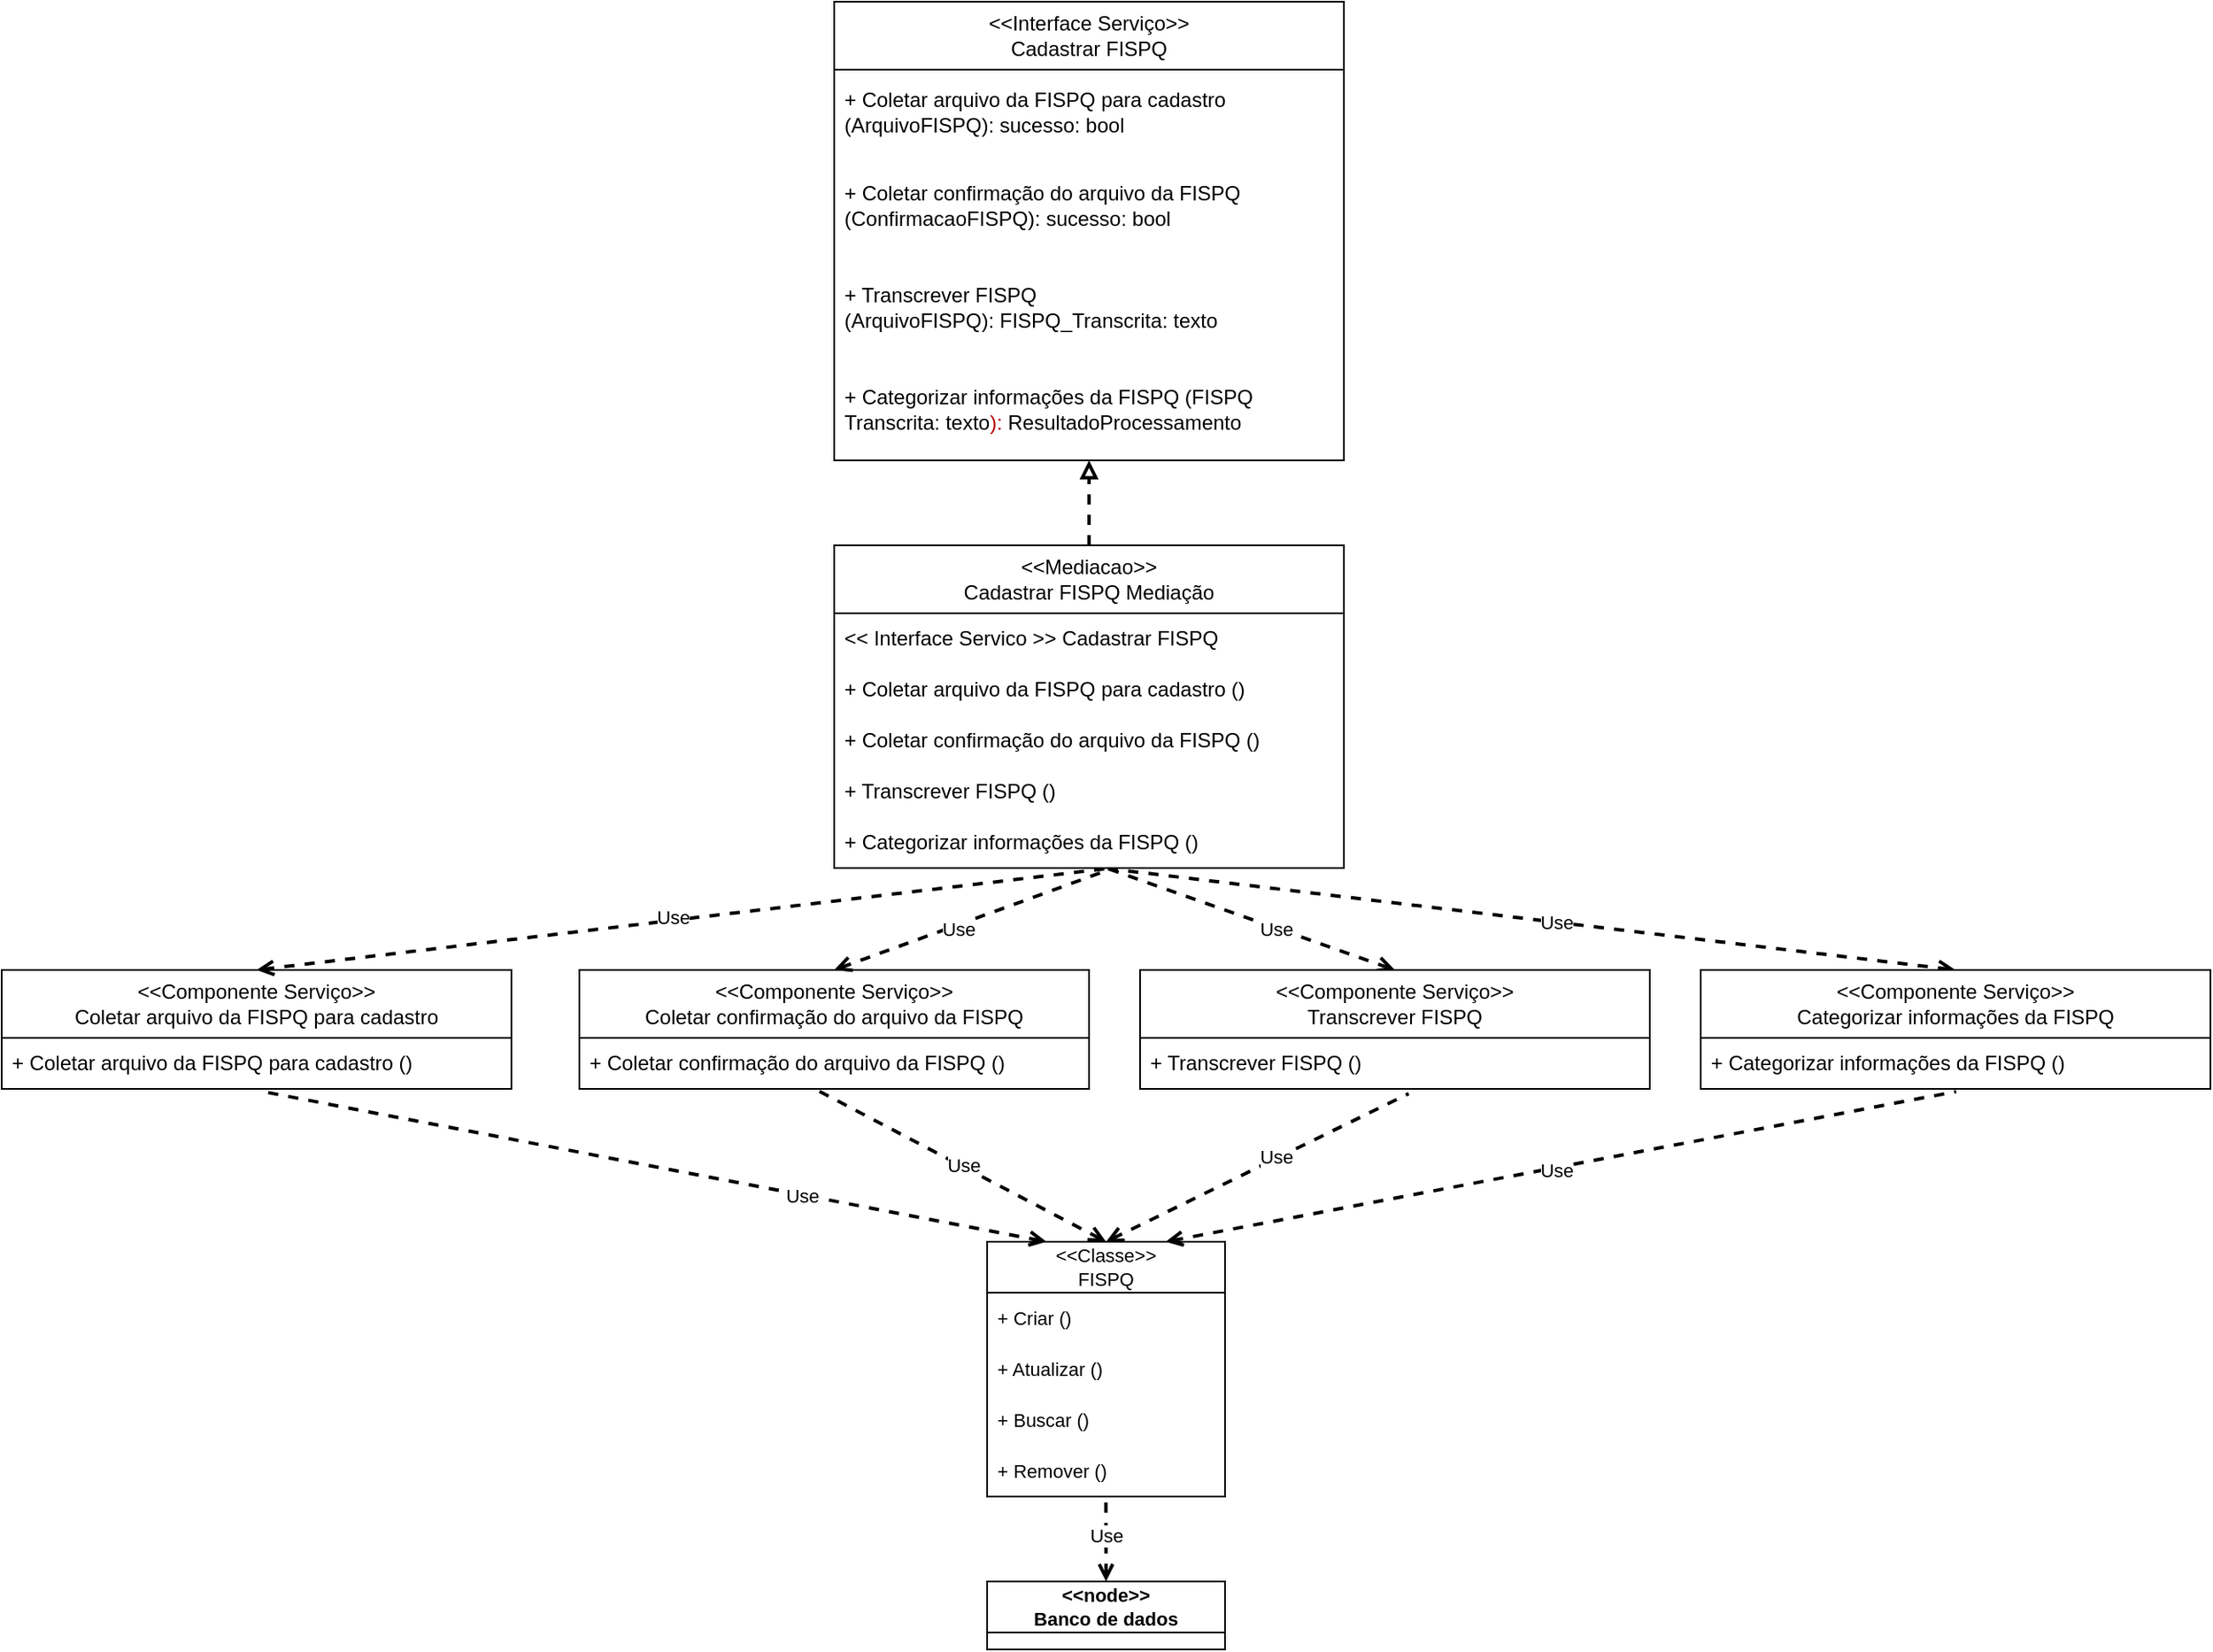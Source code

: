 <mxfile version="26.2.2">
  <diagram name="Page-1" id="WAfeM-KDsJKEpDYiXBp4">
    <mxGraphModel dx="2530" dy="989" grid="1" gridSize="10" guides="1" tooltips="1" connect="1" arrows="1" fold="1" page="1" pageScale="1" pageWidth="850" pageHeight="1100" math="0" shadow="0">
      <root>
        <mxCell id="0" />
        <mxCell id="1" parent="0" />
        <mxCell id="vy3WbxJACUoIjUPOh-5--1" value="&amp;lt;&amp;lt;Interface Serviço&amp;gt;&amp;gt;&lt;div&gt;Cadastrar FISPQ&lt;/div&gt;" style="swimlane;fontStyle=0;childLayout=stackLayout;horizontal=1;startSize=40;horizontalStack=0;resizeParent=1;resizeParentMax=0;resizeLast=0;collapsible=1;marginBottom=0;whiteSpace=wrap;html=1;" parent="1" vertex="1">
          <mxGeometry x="280" y="40" width="300" height="270" as="geometry" />
        </mxCell>
        <mxCell id="vy3WbxJACUoIjUPOh-5--2" value="&lt;div&gt;+ Coletar arquivo da FISPQ para cadastro (&lt;span style=&quot;background-color: transparent; color: light-dark(rgb(0, 0, 0), rgb(255, 255, 255));&quot;&gt;ArquivoFISPQ):&amp;nbsp;&lt;/span&gt;&lt;span style=&quot;background-color: transparent; color: light-dark(rgb(0, 0, 0), rgb(255, 255, 255));&quot;&gt;sucesso: bool&lt;/span&gt;&lt;/div&gt;" style="text;strokeColor=none;fillColor=none;align=left;verticalAlign=middle;spacingLeft=4;spacingRight=4;overflow=hidden;points=[[0,0.5],[1,0.5]];portConstraint=eastwest;rotatable=0;whiteSpace=wrap;html=1;" parent="vy3WbxJACUoIjUPOh-5--1" vertex="1">
          <mxGeometry y="40" width="300" height="50" as="geometry" />
        </mxCell>
        <mxCell id="vy3WbxJACUoIjUPOh-5--3" value="+&amp;nbsp;&lt;span style=&quot;background-color: transparent;&quot;&gt;Coletar confirmação do arquivo da FISPQ&lt;/span&gt;&lt;div&gt;(ConfirmacaoFISPQ):&amp;nbsp;&lt;span style=&quot;background-color: transparent; color: light-dark(rgb(0, 0, 0), rgb(255, 255, 255));&quot;&gt;sucesso: bool&lt;/span&gt;&lt;/div&gt;" style="text;strokeColor=none;fillColor=none;align=left;verticalAlign=middle;spacingLeft=4;spacingRight=4;overflow=hidden;points=[[0,0.5],[1,0.5]];portConstraint=eastwest;rotatable=0;whiteSpace=wrap;html=1;" parent="vy3WbxJACUoIjUPOh-5--1" vertex="1">
          <mxGeometry y="90" width="300" height="60" as="geometry" />
        </mxCell>
        <mxCell id="vy3WbxJACUoIjUPOh-5--4" value="&lt;div&gt;+ Transcrever FISPQ (&lt;span style=&quot;background-color: transparent; color: light-dark(rgb(0, 0, 0), rgb(255, 255, 255));&quot;&gt;ArquivoFISPQ):&amp;nbsp;&lt;/span&gt;&lt;span style=&quot;background-color: transparent; color: light-dark(rgb(0, 0, 0), rgb(255, 255, 255));&quot;&gt;FISPQ_Transcrita: texto&lt;/span&gt;&lt;/div&gt;" style="text;strokeColor=none;fillColor=none;align=left;verticalAlign=middle;spacingLeft=4;spacingRight=4;overflow=hidden;points=[[0,0.5],[1,0.5]];portConstraint=eastwest;rotatable=0;whiteSpace=wrap;html=1;" parent="vy3WbxJACUoIjUPOh-5--1" vertex="1">
          <mxGeometry y="150" width="300" height="60" as="geometry" />
        </mxCell>
        <mxCell id="LSdI7aWrKTpHwZ_7dGIh-1" value="&lt;div&gt;+ Categorizar informações da FISPQ (&lt;span style=&quot;background-color: transparent;&quot;&gt;FISPQ Transcrita: texto&lt;font color=&quot;rgba(0, 0, 0, 0)&quot;&gt;):&amp;nbsp;&lt;/font&gt;&lt;/span&gt;&lt;span style=&quot;background-color: transparent;&quot;&gt;ResultadoProcessamento&lt;/span&gt;&lt;/div&gt;" style="text;strokeColor=none;fillColor=none;align=left;verticalAlign=middle;spacingLeft=4;spacingRight=4;overflow=hidden;points=[[0,0.5],[1,0.5]];portConstraint=eastwest;rotatable=0;whiteSpace=wrap;html=1;" parent="vy3WbxJACUoIjUPOh-5--1" vertex="1">
          <mxGeometry y="210" width="300" height="60" as="geometry" />
        </mxCell>
        <mxCell id="vy3WbxJACUoIjUPOh-5--5" value="&amp;lt;&amp;lt;Mediacao&amp;gt;&amp;gt;&lt;div&gt;Cadastrar FISPQ Mediação&lt;/div&gt;" style="swimlane;fontStyle=0;childLayout=stackLayout;horizontal=1;startSize=40;horizontalStack=0;resizeParent=1;resizeParentMax=0;resizeLast=0;collapsible=1;marginBottom=0;whiteSpace=wrap;html=1;" parent="1" vertex="1">
          <mxGeometry x="280" y="360" width="300" height="190" as="geometry" />
        </mxCell>
        <mxCell id="vy3WbxJACUoIjUPOh-5--6" value="&amp;lt;&amp;lt; Interface Servico &amp;gt;&amp;gt; Cadastrar FISPQ" style="text;strokeColor=none;fillColor=none;align=left;verticalAlign=middle;spacingLeft=4;spacingRight=4;overflow=hidden;points=[[0,0.5],[1,0.5]];portConstraint=eastwest;rotatable=0;whiteSpace=wrap;html=1;" parent="vy3WbxJACUoIjUPOh-5--5" vertex="1">
          <mxGeometry y="40" width="300" height="30" as="geometry" />
        </mxCell>
        <mxCell id="vy3WbxJACUoIjUPOh-5--10" value="&lt;div&gt;+ Coletar arquivo da FISPQ para cadastro (&lt;span style=&quot;background-color: transparent; color: light-dark(rgb(0, 0, 0), rgb(255, 255, 255));&quot;&gt;)&lt;/span&gt;&lt;/div&gt;" style="text;strokeColor=none;fillColor=none;align=left;verticalAlign=middle;spacingLeft=4;spacingRight=4;overflow=hidden;points=[[0,0.5],[1,0.5]];portConstraint=eastwest;rotatable=0;whiteSpace=wrap;html=1;" parent="vy3WbxJACUoIjUPOh-5--5" vertex="1">
          <mxGeometry y="70" width="300" height="30" as="geometry" />
        </mxCell>
        <mxCell id="vy3WbxJACUoIjUPOh-5--7" value="+&amp;nbsp;&lt;span style=&quot;background-color: transparent;&quot;&gt;Coletar confirmação do arquivo da FISPQ&amp;nbsp;&lt;/span&gt;&lt;span style=&quot;background-color: transparent; color: light-dark(rgb(0, 0, 0), rgb(255, 255, 255));&quot;&gt;()&lt;/span&gt;" style="text;strokeColor=none;fillColor=none;align=left;verticalAlign=middle;spacingLeft=4;spacingRight=4;overflow=hidden;points=[[0,0.5],[1,0.5]];portConstraint=eastwest;rotatable=0;whiteSpace=wrap;html=1;" parent="vy3WbxJACUoIjUPOh-5--5" vertex="1">
          <mxGeometry y="100" width="300" height="30" as="geometry" />
        </mxCell>
        <mxCell id="vy3WbxJACUoIjUPOh-5--8" value="&lt;div&gt;+ Transcrever FISPQ (&lt;span style=&quot;background-color: transparent; color: light-dark(rgb(0, 0, 0), rgb(255, 255, 255));&quot;&gt;)&lt;/span&gt;&lt;/div&gt;" style="text;strokeColor=none;fillColor=none;align=left;verticalAlign=middle;spacingLeft=4;spacingRight=4;overflow=hidden;points=[[0,0.5],[1,0.5]];portConstraint=eastwest;rotatable=0;whiteSpace=wrap;html=1;" parent="vy3WbxJACUoIjUPOh-5--5" vertex="1">
          <mxGeometry y="130" width="300" height="30" as="geometry" />
        </mxCell>
        <mxCell id="LSdI7aWrKTpHwZ_7dGIh-2" value="&lt;div&gt;+ Categorizar informações da FISPQ&amp;nbsp;(&lt;span style=&quot;background-color: transparent; color: light-dark(rgb(0, 0, 0), rgb(255, 255, 255));&quot;&gt;)&lt;/span&gt;&lt;/div&gt;" style="text;strokeColor=none;fillColor=none;align=left;verticalAlign=middle;spacingLeft=4;spacingRight=4;overflow=hidden;points=[[0,0.5],[1,0.5]];portConstraint=eastwest;rotatable=0;whiteSpace=wrap;html=1;" parent="vy3WbxJACUoIjUPOh-5--5" vertex="1">
          <mxGeometry y="160" width="300" height="30" as="geometry" />
        </mxCell>
        <mxCell id="vy3WbxJACUoIjUPOh-5--11" style="edgeStyle=orthogonalEdgeStyle;rounded=0;orthogonalLoop=1;jettySize=auto;html=1;endArrow=block;endFill=0;dashed=1;strokeWidth=2;" parent="1" source="vy3WbxJACUoIjUPOh-5--5" edge="1">
          <mxGeometry relative="1" as="geometry">
            <mxPoint x="430" y="310" as="targetPoint" />
          </mxGeometry>
        </mxCell>
        <mxCell id="vy3WbxJACUoIjUPOh-5--12" value="&amp;lt;&amp;lt;Componente Serviço&amp;gt;&amp;gt;&lt;div&gt;Coletar arquivo da FISPQ para cadastro&lt;/div&gt;" style="swimlane;fontStyle=0;childLayout=stackLayout;horizontal=1;startSize=40;horizontalStack=0;resizeParent=1;resizeParentMax=0;resizeLast=0;collapsible=1;marginBottom=0;whiteSpace=wrap;html=1;" parent="1" vertex="1">
          <mxGeometry x="-210" y="610" width="300" height="70" as="geometry" />
        </mxCell>
        <mxCell id="vy3WbxJACUoIjUPOh-5--14" value="&lt;div&gt;+ Coletar arquivo da FISPQ para cadastro (&lt;span style=&quot;background-color: transparent; color: light-dark(rgb(0, 0, 0), rgb(255, 255, 255));&quot;&gt;)&lt;/span&gt;&lt;/div&gt;" style="text;strokeColor=none;fillColor=none;align=left;verticalAlign=middle;spacingLeft=4;spacingRight=4;overflow=hidden;points=[[0,0.5],[1,0.5]];portConstraint=eastwest;rotatable=0;whiteSpace=wrap;html=1;" parent="vy3WbxJACUoIjUPOh-5--12" vertex="1">
          <mxGeometry y="40" width="300" height="30" as="geometry" />
        </mxCell>
        <mxCell id="vy3WbxJACUoIjUPOh-5--17" value="&amp;lt;&amp;lt;Componente Serviço&amp;gt;&amp;gt;&lt;div&gt;Coletar confirmação do arquivo da FISPQ&lt;/div&gt;" style="swimlane;fontStyle=0;childLayout=stackLayout;horizontal=1;startSize=40;horizontalStack=0;resizeParent=1;resizeParentMax=0;resizeLast=0;collapsible=1;marginBottom=0;whiteSpace=wrap;html=1;" parent="1" vertex="1">
          <mxGeometry x="130" y="610" width="300" height="70" as="geometry" />
        </mxCell>
        <mxCell id="vy3WbxJACUoIjUPOh-5--18" value="&lt;div&gt;+ Coletar confirmação do arquivo da FISPQ (&lt;span style=&quot;background-color: transparent; color: light-dark(rgb(0, 0, 0), rgb(255, 255, 255));&quot;&gt;)&lt;/span&gt;&lt;/div&gt;" style="text;strokeColor=none;fillColor=none;align=left;verticalAlign=middle;spacingLeft=4;spacingRight=4;overflow=hidden;points=[[0,0.5],[1,0.5]];portConstraint=eastwest;rotatable=0;whiteSpace=wrap;html=1;" parent="vy3WbxJACUoIjUPOh-5--17" vertex="1">
          <mxGeometry y="40" width="300" height="30" as="geometry" />
        </mxCell>
        <mxCell id="LSdI7aWrKTpHwZ_7dGIh-8" style="edgeStyle=none;shape=connector;rounded=0;orthogonalLoop=1;jettySize=auto;html=1;exitX=0.5;exitY=0;exitDx=0;exitDy=0;dashed=1;strokeColor=default;strokeWidth=2;align=center;verticalAlign=middle;fontFamily=Helvetica;fontSize=11;fontColor=default;labelBackgroundColor=default;startArrow=open;startFill=0;endArrow=none;endFill=0;" parent="1" source="vy3WbxJACUoIjUPOh-5--19" edge="1">
          <mxGeometry relative="1" as="geometry">
            <mxPoint x="440" y="550" as="targetPoint" />
          </mxGeometry>
        </mxCell>
        <mxCell id="lKXH5l5VeC4I2pyTCoDB-3" value="Use" style="edgeLabel;html=1;align=center;verticalAlign=middle;resizable=0;points=[];" vertex="1" connectable="0" parent="LSdI7aWrKTpHwZ_7dGIh-8">
          <mxGeometry x="-0.173" y="1" relative="1" as="geometry">
            <mxPoint as="offset" />
          </mxGeometry>
        </mxCell>
        <mxCell id="vy3WbxJACUoIjUPOh-5--19" value="&amp;lt;&amp;lt;Componente Serviço&amp;gt;&amp;gt;&lt;div&gt;&lt;span style=&quot;text-align: left;&quot;&gt;Transcrever FISPQ&lt;/span&gt;&lt;/div&gt;" style="swimlane;fontStyle=0;childLayout=stackLayout;horizontal=1;startSize=40;horizontalStack=0;resizeParent=1;resizeParentMax=0;resizeLast=0;collapsible=1;marginBottom=0;whiteSpace=wrap;html=1;" parent="1" vertex="1">
          <mxGeometry x="460" y="610" width="300" height="70" as="geometry" />
        </mxCell>
        <mxCell id="vy3WbxJACUoIjUPOh-5--20" value="&lt;div&gt;+ Transcrever FISPQ&amp;nbsp;(&lt;span style=&quot;background-color: transparent; color: light-dark(rgb(0, 0, 0), rgb(255, 255, 255));&quot;&gt;)&lt;/span&gt;&lt;/div&gt;" style="text;strokeColor=none;fillColor=none;align=left;verticalAlign=middle;spacingLeft=4;spacingRight=4;overflow=hidden;points=[[0,0.5],[1,0.5]];portConstraint=eastwest;rotatable=0;whiteSpace=wrap;html=1;" parent="vy3WbxJACUoIjUPOh-5--19" vertex="1">
          <mxGeometry y="40" width="300" height="30" as="geometry" />
        </mxCell>
        <mxCell id="LSdI7aWrKTpHwZ_7dGIh-9" style="edgeStyle=none;shape=connector;rounded=0;orthogonalLoop=1;jettySize=auto;html=1;exitX=0.5;exitY=0;exitDx=0;exitDy=0;dashed=1;strokeColor=default;strokeWidth=2;align=center;verticalAlign=middle;fontFamily=Helvetica;fontSize=11;fontColor=default;labelBackgroundColor=default;startArrow=open;startFill=0;endArrow=none;endFill=0;" parent="1" source="LSdI7aWrKTpHwZ_7dGIh-3" edge="1">
          <mxGeometry relative="1" as="geometry">
            <mxPoint x="438.333" y="550" as="targetPoint" />
          </mxGeometry>
        </mxCell>
        <mxCell id="lKXH5l5VeC4I2pyTCoDB-4" value="Use" style="edgeLabel;html=1;align=center;verticalAlign=middle;resizable=0;points=[];" vertex="1" connectable="0" parent="LSdI7aWrKTpHwZ_7dGIh-9">
          <mxGeometry x="-0.064" relative="1" as="geometry">
            <mxPoint as="offset" />
          </mxGeometry>
        </mxCell>
        <mxCell id="LSdI7aWrKTpHwZ_7dGIh-3" value="&amp;lt;&amp;lt;Componente Serviço&amp;gt;&amp;gt;&lt;div&gt;&lt;span style=&quot;text-align: left;&quot;&gt;Categorizar informações da FISPQ&lt;/span&gt;&lt;/div&gt;" style="swimlane;fontStyle=0;childLayout=stackLayout;horizontal=1;startSize=40;horizontalStack=0;resizeParent=1;resizeParentMax=0;resizeLast=0;collapsible=1;marginBottom=0;whiteSpace=wrap;html=1;" parent="1" vertex="1">
          <mxGeometry x="790" y="610" width="300" height="70" as="geometry" />
        </mxCell>
        <mxCell id="LSdI7aWrKTpHwZ_7dGIh-4" value="&lt;div&gt;+ Categorizar informações da FISPQ&amp;nbsp;(&lt;span style=&quot;background-color: transparent; color: light-dark(rgb(0, 0, 0), rgb(255, 255, 255));&quot;&gt;)&lt;/span&gt;&lt;/div&gt;" style="text;strokeColor=none;fillColor=none;align=left;verticalAlign=middle;spacingLeft=4;spacingRight=4;overflow=hidden;points=[[0,0.5],[1,0.5]];portConstraint=eastwest;rotatable=0;whiteSpace=wrap;html=1;" parent="LSdI7aWrKTpHwZ_7dGIh-3" vertex="1">
          <mxGeometry y="40" width="300" height="30" as="geometry" />
        </mxCell>
        <mxCell id="LSdI7aWrKTpHwZ_7dGIh-6" style="rounded=0;orthogonalLoop=1;jettySize=auto;html=1;exitX=0.5;exitY=0;exitDx=0;exitDy=0;entryX=0.533;entryY=1.013;entryDx=0;entryDy=0;entryPerimeter=0;endArrow=none;endFill=0;startFill=0;startArrow=open;dashed=1;strokeWidth=2;" parent="1" source="vy3WbxJACUoIjUPOh-5--12" target="LSdI7aWrKTpHwZ_7dGIh-2" edge="1">
          <mxGeometry relative="1" as="geometry" />
        </mxCell>
        <mxCell id="lKXH5l5VeC4I2pyTCoDB-1" value="Use" style="edgeLabel;html=1;align=center;verticalAlign=middle;resizable=0;points=[];" vertex="1" connectable="0" parent="LSdI7aWrKTpHwZ_7dGIh-6">
          <mxGeometry x="-0.018" y="2" relative="1" as="geometry">
            <mxPoint as="offset" />
          </mxGeometry>
        </mxCell>
        <mxCell id="LSdI7aWrKTpHwZ_7dGIh-7" style="edgeStyle=none;shape=connector;rounded=0;orthogonalLoop=1;jettySize=auto;html=1;exitX=0.5;exitY=0;exitDx=0;exitDy=0;entryX=0.536;entryY=1.044;entryDx=0;entryDy=0;entryPerimeter=0;dashed=1;strokeColor=default;strokeWidth=2;align=center;verticalAlign=middle;fontFamily=Helvetica;fontSize=11;fontColor=default;labelBackgroundColor=default;startArrow=open;startFill=0;endArrow=none;endFill=0;" parent="1" source="vy3WbxJACUoIjUPOh-5--17" target="LSdI7aWrKTpHwZ_7dGIh-2" edge="1">
          <mxGeometry relative="1" as="geometry" />
        </mxCell>
        <mxCell id="lKXH5l5VeC4I2pyTCoDB-2" value="Use" style="edgeLabel;html=1;align=center;verticalAlign=middle;resizable=0;points=[];" vertex="1" connectable="0" parent="LSdI7aWrKTpHwZ_7dGIh-7">
          <mxGeometry x="-0.101" y="-2" relative="1" as="geometry">
            <mxPoint as="offset" />
          </mxGeometry>
        </mxCell>
        <mxCell id="LSdI7aWrKTpHwZ_7dGIh-10" value="&amp;lt;&amp;lt;Classe&amp;gt;&amp;gt;&lt;div&gt;FISPQ&lt;/div&gt;" style="swimlane;fontStyle=0;childLayout=stackLayout;horizontal=1;startSize=30;horizontalStack=0;resizeParent=1;resizeParentMax=0;resizeLast=0;collapsible=1;marginBottom=0;whiteSpace=wrap;html=1;align=center;verticalAlign=middle;spacingLeft=4;spacingRight=4;fontFamily=Helvetica;fontSize=11;fontColor=default;labelBackgroundColor=default;fillColor=none;gradientColor=none;" parent="1" vertex="1">
          <mxGeometry x="370" y="770" width="140" height="150" as="geometry" />
        </mxCell>
        <mxCell id="LSdI7aWrKTpHwZ_7dGIh-11" value="+ Criar ()" style="text;strokeColor=none;fillColor=none;align=left;verticalAlign=middle;spacingLeft=4;spacingRight=4;overflow=hidden;points=[[0,0.5],[1,0.5]];portConstraint=eastwest;rotatable=0;whiteSpace=wrap;html=1;fontFamily=Helvetica;fontSize=11;fontColor=default;labelBackgroundColor=default;" parent="LSdI7aWrKTpHwZ_7dGIh-10" vertex="1">
          <mxGeometry y="30" width="140" height="30" as="geometry" />
        </mxCell>
        <mxCell id="LSdI7aWrKTpHwZ_7dGIh-12" value="+ Atualizar ()" style="text;strokeColor=none;fillColor=none;align=left;verticalAlign=middle;spacingLeft=4;spacingRight=4;overflow=hidden;points=[[0,0.5],[1,0.5]];portConstraint=eastwest;rotatable=0;whiteSpace=wrap;html=1;fontFamily=Helvetica;fontSize=11;fontColor=default;labelBackgroundColor=default;" parent="LSdI7aWrKTpHwZ_7dGIh-10" vertex="1">
          <mxGeometry y="60" width="140" height="30" as="geometry" />
        </mxCell>
        <mxCell id="LSdI7aWrKTpHwZ_7dGIh-13" value="+ Buscar ()" style="text;strokeColor=none;fillColor=none;align=left;verticalAlign=middle;spacingLeft=4;spacingRight=4;overflow=hidden;points=[[0,0.5],[1,0.5]];portConstraint=eastwest;rotatable=0;whiteSpace=wrap;html=1;fontFamily=Helvetica;fontSize=11;fontColor=default;labelBackgroundColor=default;" parent="LSdI7aWrKTpHwZ_7dGIh-10" vertex="1">
          <mxGeometry y="90" width="140" height="30" as="geometry" />
        </mxCell>
        <mxCell id="LSdI7aWrKTpHwZ_7dGIh-14" value="+ Remover ()" style="text;strokeColor=none;fillColor=none;align=left;verticalAlign=middle;spacingLeft=4;spacingRight=4;overflow=hidden;points=[[0,0.5],[1,0.5]];portConstraint=eastwest;rotatable=0;whiteSpace=wrap;html=1;fontFamily=Helvetica;fontSize=11;fontColor=default;labelBackgroundColor=default;" parent="LSdI7aWrKTpHwZ_7dGIh-10" vertex="1">
          <mxGeometry y="120" width="140" height="30" as="geometry" />
        </mxCell>
        <mxCell id="LSdI7aWrKTpHwZ_7dGIh-15" style="edgeStyle=none;shape=connector;rounded=0;orthogonalLoop=1;jettySize=auto;html=1;exitX=0.5;exitY=0;exitDx=0;exitDy=0;entryX=0.467;entryY=1.027;entryDx=0;entryDy=0;entryPerimeter=0;dashed=1;strokeColor=default;strokeWidth=2;align=center;verticalAlign=middle;fontFamily=Helvetica;fontSize=11;fontColor=default;labelBackgroundColor=default;startArrow=open;startFill=0;endArrow=none;endFill=0;" parent="1" source="LSdI7aWrKTpHwZ_7dGIh-10" target="vy3WbxJACUoIjUPOh-5--18" edge="1">
          <mxGeometry relative="1" as="geometry" />
        </mxCell>
        <mxCell id="lKXH5l5VeC4I2pyTCoDB-7" value="Use" style="edgeLabel;html=1;align=center;verticalAlign=middle;resizable=0;points=[];" vertex="1" connectable="0" parent="LSdI7aWrKTpHwZ_7dGIh-15">
          <mxGeometry x="0.006" y="-2" relative="1" as="geometry">
            <mxPoint y="1" as="offset" />
          </mxGeometry>
        </mxCell>
        <mxCell id="LSdI7aWrKTpHwZ_7dGIh-16" style="edgeStyle=none;shape=connector;rounded=0;orthogonalLoop=1;jettySize=auto;html=1;exitX=0.5;exitY=0;exitDx=0;exitDy=0;entryX=0.527;entryY=1.093;entryDx=0;entryDy=0;entryPerimeter=0;dashed=1;strokeColor=default;strokeWidth=2;align=center;verticalAlign=middle;fontFamily=Helvetica;fontSize=11;fontColor=default;labelBackgroundColor=default;startArrow=open;startFill=0;endArrow=none;endFill=0;" parent="1" source="LSdI7aWrKTpHwZ_7dGIh-10" target="vy3WbxJACUoIjUPOh-5--20" edge="1">
          <mxGeometry relative="1" as="geometry" />
        </mxCell>
        <mxCell id="lKXH5l5VeC4I2pyTCoDB-6" value="Use" style="edgeLabel;html=1;align=center;verticalAlign=middle;resizable=0;points=[];" vertex="1" connectable="0" parent="LSdI7aWrKTpHwZ_7dGIh-16">
          <mxGeometry x="0.123" y="1" relative="1" as="geometry">
            <mxPoint as="offset" />
          </mxGeometry>
        </mxCell>
        <mxCell id="LSdI7aWrKTpHwZ_7dGIh-17" style="edgeStyle=none;shape=connector;rounded=0;orthogonalLoop=1;jettySize=auto;html=1;exitX=0.75;exitY=0;exitDx=0;exitDy=0;entryX=0.501;entryY=1.053;entryDx=0;entryDy=0;entryPerimeter=0;dashed=1;strokeColor=default;strokeWidth=2;align=center;verticalAlign=middle;fontFamily=Helvetica;fontSize=11;fontColor=default;labelBackgroundColor=default;startArrow=open;startFill=0;endArrow=none;endFill=0;" parent="1" source="LSdI7aWrKTpHwZ_7dGIh-10" target="LSdI7aWrKTpHwZ_7dGIh-4" edge="1">
          <mxGeometry relative="1" as="geometry" />
        </mxCell>
        <mxCell id="lKXH5l5VeC4I2pyTCoDB-5" value="Use" style="edgeLabel;html=1;align=center;verticalAlign=middle;resizable=0;points=[];" vertex="1" connectable="0" parent="LSdI7aWrKTpHwZ_7dGIh-17">
          <mxGeometry x="-0.013" y="-1" relative="1" as="geometry">
            <mxPoint as="offset" />
          </mxGeometry>
        </mxCell>
        <mxCell id="LSdI7aWrKTpHwZ_7dGIh-18" style="edgeStyle=none;shape=connector;rounded=0;orthogonalLoop=1;jettySize=auto;html=1;exitX=0.25;exitY=0;exitDx=0;exitDy=0;entryX=0.51;entryY=1.048;entryDx=0;entryDy=0;entryPerimeter=0;dashed=1;strokeColor=default;strokeWidth=2;align=center;verticalAlign=middle;fontFamily=Helvetica;fontSize=11;fontColor=default;labelBackgroundColor=default;startArrow=open;startFill=0;endArrow=none;endFill=0;" parent="1" source="LSdI7aWrKTpHwZ_7dGIh-10" target="vy3WbxJACUoIjUPOh-5--14" edge="1">
          <mxGeometry relative="1" as="geometry" />
        </mxCell>
        <mxCell id="lKXH5l5VeC4I2pyTCoDB-8" value="Use" style="edgeLabel;html=1;align=center;verticalAlign=middle;resizable=0;points=[];" vertex="1" connectable="0" parent="LSdI7aWrKTpHwZ_7dGIh-18">
          <mxGeometry x="-0.374" relative="1" as="geometry">
            <mxPoint as="offset" />
          </mxGeometry>
        </mxCell>
        <mxCell id="LSdI7aWrKTpHwZ_7dGIh-19" value="&lt;b&gt;&amp;lt;&amp;lt;node&amp;gt;&amp;gt;&lt;/b&gt;&lt;div&gt;&lt;b&gt;Banco de dados&lt;/b&gt;&lt;/div&gt;" style="swimlane;fontStyle=0;childLayout=stackLayout;horizontal=1;startSize=30;horizontalStack=0;resizeParent=1;resizeParentMax=0;resizeLast=0;collapsible=1;marginBottom=0;whiteSpace=wrap;html=1;align=center;verticalAlign=middle;spacingLeft=4;spacingRight=4;fontFamily=Helvetica;fontSize=11;fontColor=default;labelBackgroundColor=default;fillColor=none;gradientColor=none;" parent="1" vertex="1">
          <mxGeometry x="370" y="970" width="140" height="40" as="geometry" />
        </mxCell>
        <mxCell id="LSdI7aWrKTpHwZ_7dGIh-24" style="edgeStyle=none;shape=connector;rounded=0;orthogonalLoop=1;jettySize=auto;html=1;exitX=0.5;exitY=0;exitDx=0;exitDy=0;entryX=0.499;entryY=1.067;entryDx=0;entryDy=0;entryPerimeter=0;dashed=1;strokeColor=default;strokeWidth=2;align=center;verticalAlign=middle;fontFamily=Helvetica;fontSize=11;fontColor=default;labelBackgroundColor=default;startArrow=open;startFill=0;endArrow=none;endFill=0;" parent="1" source="LSdI7aWrKTpHwZ_7dGIh-19" target="LSdI7aWrKTpHwZ_7dGIh-14" edge="1">
          <mxGeometry relative="1" as="geometry" />
        </mxCell>
        <mxCell id="lKXH5l5VeC4I2pyTCoDB-9" value="Use" style="edgeLabel;html=1;align=center;verticalAlign=middle;resizable=0;points=[];" vertex="1" connectable="0" parent="LSdI7aWrKTpHwZ_7dGIh-24">
          <mxGeometry x="0.139" relative="1" as="geometry">
            <mxPoint as="offset" />
          </mxGeometry>
        </mxCell>
      </root>
    </mxGraphModel>
  </diagram>
</mxfile>
